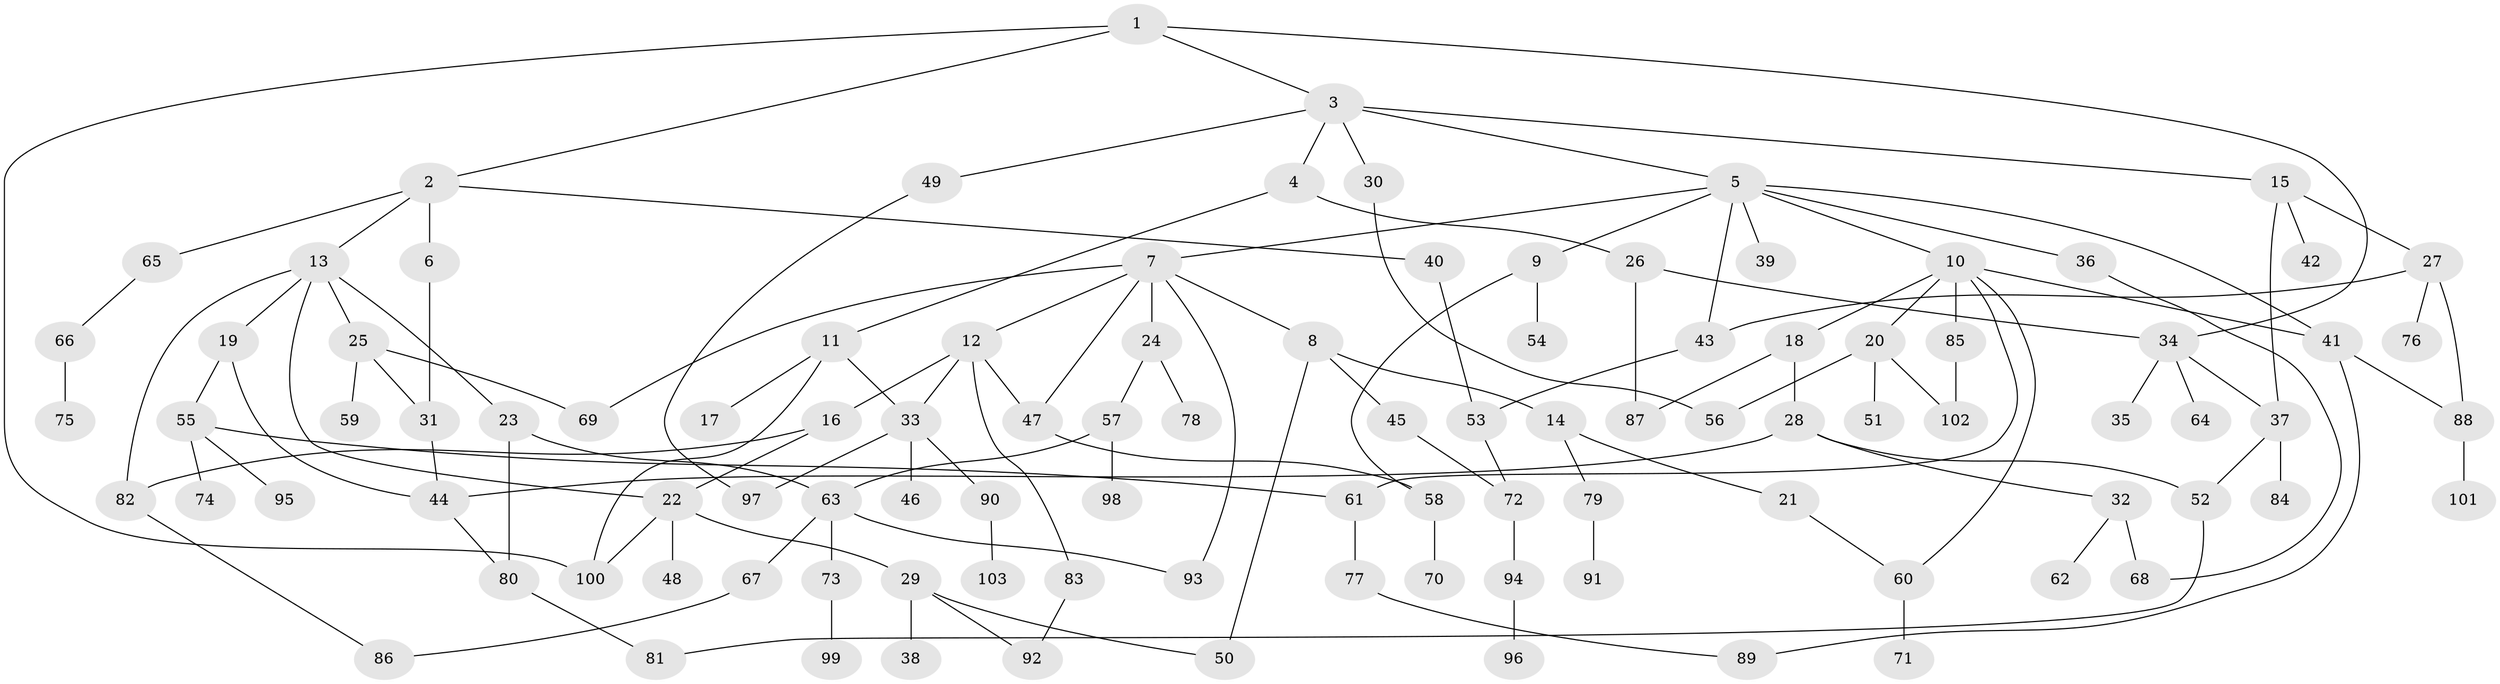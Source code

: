 // coarse degree distribution, {8: 0.04918032786885246, 6: 0.03278688524590164, 2: 0.21311475409836064, 7: 0.04918032786885246, 5: 0.08196721311475409, 3: 0.19672131147540983, 10: 0.01639344262295082, 4: 0.03278688524590164, 1: 0.32786885245901637}
// Generated by graph-tools (version 1.1) at 2025/16/03/04/25 18:16:48]
// undirected, 103 vertices, 136 edges
graph export_dot {
graph [start="1"]
  node [color=gray90,style=filled];
  1;
  2;
  3;
  4;
  5;
  6;
  7;
  8;
  9;
  10;
  11;
  12;
  13;
  14;
  15;
  16;
  17;
  18;
  19;
  20;
  21;
  22;
  23;
  24;
  25;
  26;
  27;
  28;
  29;
  30;
  31;
  32;
  33;
  34;
  35;
  36;
  37;
  38;
  39;
  40;
  41;
  42;
  43;
  44;
  45;
  46;
  47;
  48;
  49;
  50;
  51;
  52;
  53;
  54;
  55;
  56;
  57;
  58;
  59;
  60;
  61;
  62;
  63;
  64;
  65;
  66;
  67;
  68;
  69;
  70;
  71;
  72;
  73;
  74;
  75;
  76;
  77;
  78;
  79;
  80;
  81;
  82;
  83;
  84;
  85;
  86;
  87;
  88;
  89;
  90;
  91;
  92;
  93;
  94;
  95;
  96;
  97;
  98;
  99;
  100;
  101;
  102;
  103;
  1 -- 2;
  1 -- 3;
  1 -- 34;
  1 -- 100;
  2 -- 6;
  2 -- 13;
  2 -- 40;
  2 -- 65;
  3 -- 4;
  3 -- 5;
  3 -- 15;
  3 -- 30;
  3 -- 49;
  4 -- 11;
  4 -- 26;
  5 -- 7;
  5 -- 9;
  5 -- 10;
  5 -- 36;
  5 -- 39;
  5 -- 41;
  5 -- 43;
  6 -- 31;
  7 -- 8;
  7 -- 12;
  7 -- 24;
  7 -- 47;
  7 -- 93;
  7 -- 69;
  8 -- 14;
  8 -- 45;
  8 -- 50;
  9 -- 54;
  9 -- 58;
  10 -- 18;
  10 -- 20;
  10 -- 60;
  10 -- 85;
  10 -- 61;
  10 -- 41;
  11 -- 17;
  11 -- 33;
  11 -- 100;
  12 -- 16;
  12 -- 83;
  12 -- 47;
  12 -- 33;
  13 -- 19;
  13 -- 22;
  13 -- 23;
  13 -- 25;
  13 -- 82;
  14 -- 21;
  14 -- 79;
  15 -- 27;
  15 -- 37;
  15 -- 42;
  16 -- 82;
  16 -- 22;
  18 -- 28;
  18 -- 87;
  19 -- 55;
  19 -- 44;
  20 -- 51;
  20 -- 102;
  20 -- 56;
  21 -- 60;
  22 -- 29;
  22 -- 48;
  22 -- 100;
  23 -- 63;
  23 -- 80;
  24 -- 57;
  24 -- 78;
  25 -- 31;
  25 -- 59;
  25 -- 69;
  26 -- 87;
  26 -- 34;
  27 -- 43;
  27 -- 76;
  27 -- 88;
  28 -- 32;
  28 -- 44;
  28 -- 52;
  29 -- 38;
  29 -- 50;
  29 -- 92;
  30 -- 56;
  31 -- 44;
  32 -- 62;
  32 -- 68;
  33 -- 46;
  33 -- 90;
  33 -- 97;
  34 -- 35;
  34 -- 64;
  34 -- 37;
  36 -- 68;
  37 -- 52;
  37 -- 84;
  40 -- 53;
  41 -- 88;
  41 -- 89;
  43 -- 53;
  44 -- 80;
  45 -- 72;
  47 -- 58;
  49 -- 97;
  52 -- 81;
  53 -- 72;
  55 -- 61;
  55 -- 74;
  55 -- 95;
  57 -- 98;
  57 -- 63;
  58 -- 70;
  60 -- 71;
  61 -- 77;
  63 -- 67;
  63 -- 73;
  63 -- 93;
  65 -- 66;
  66 -- 75;
  67 -- 86;
  72 -- 94;
  73 -- 99;
  77 -- 89;
  79 -- 91;
  80 -- 81;
  82 -- 86;
  83 -- 92;
  85 -- 102;
  88 -- 101;
  90 -- 103;
  94 -- 96;
}
